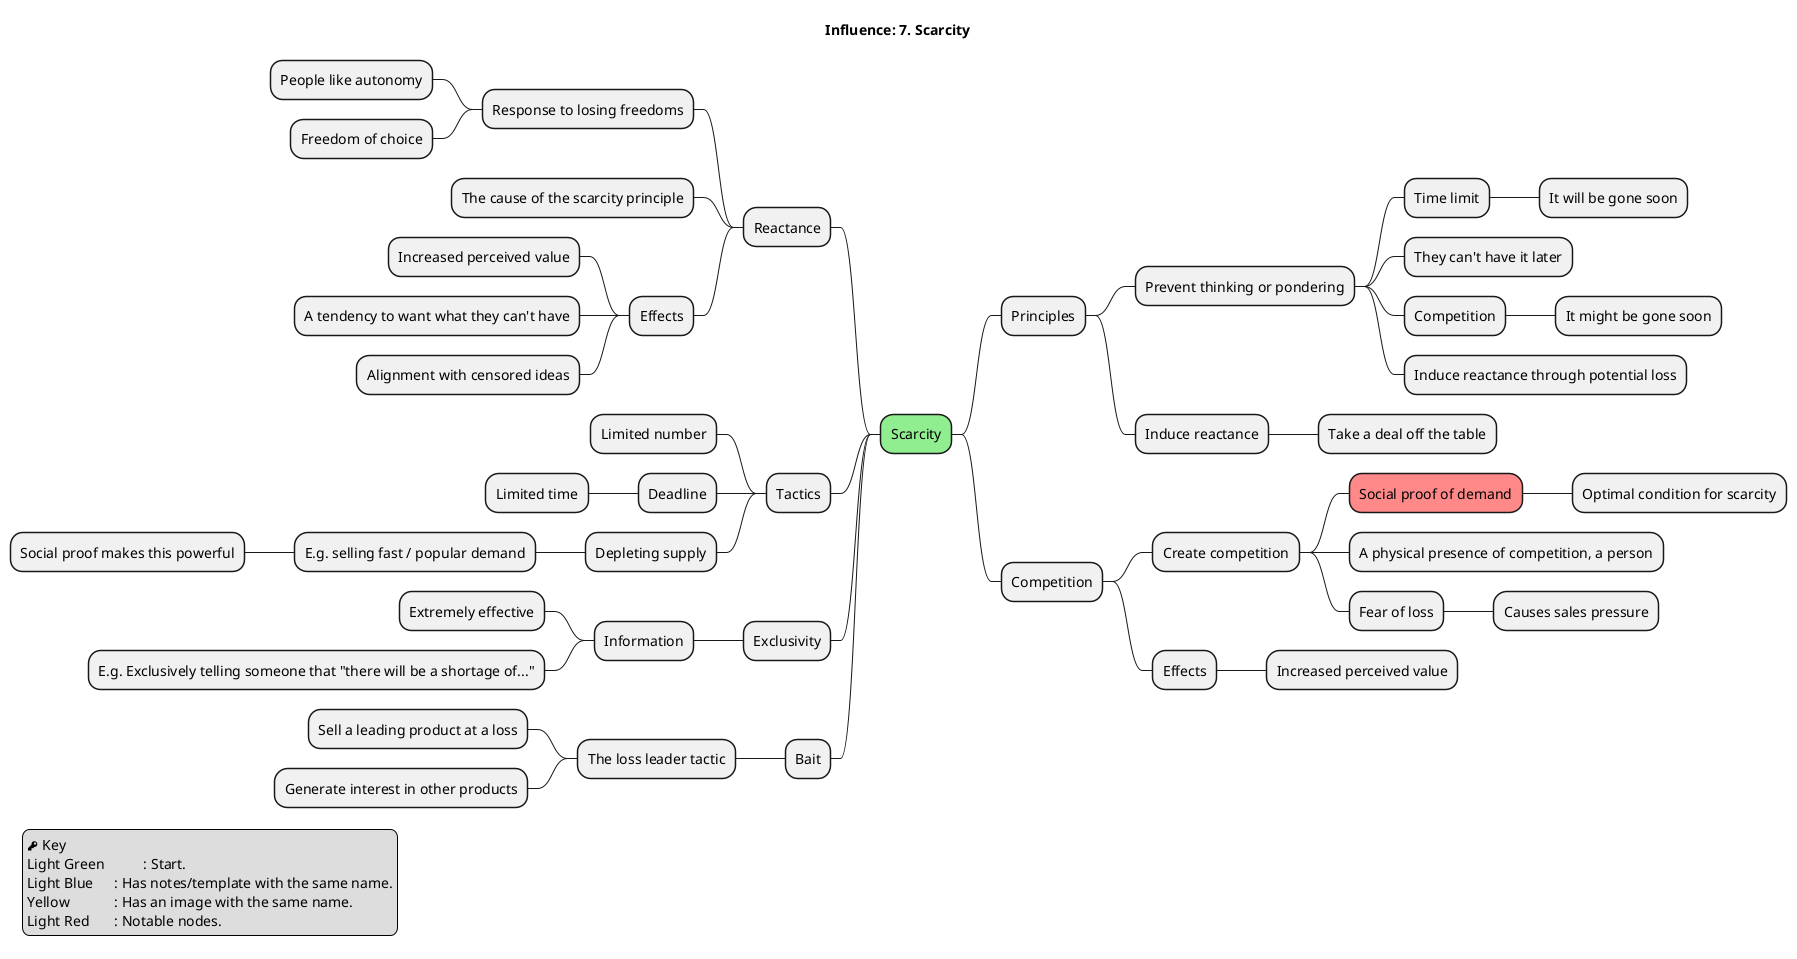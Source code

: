 @startmindmap
title Influence: 7. Scarcity

legend left
  <&key> Key
  Light Green   \t: Start.
  Light Blue    \t: Has notes/template with the same name.
  Yellow        \t: Has an image with the same name.
  Light Red     \t: Notable nodes.
endlegend


*[#lightgreen] Scarcity

** Principles
*** Prevent thinking or pondering
**** Time limit
***** It will be gone soon
**** They can't have it later
**** Competition
***** It might be gone soon
**** Induce reactance through potential loss
*** Induce reactance
**** Take a deal off the table

** Competition
*** Create competition
****[#F88] Social proof of demand
***** Optimal condition for scarcity
**** A physical presence of competition, a person
**** Fear of loss
***** Causes sales pressure
*** Effects
**** Increased perceived value

left side

** Reactance
*** Response to losing freedoms
**** People like autonomy
**** Freedom of choice
*** The cause of the scarcity principle
*** Effects
**** Increased perceived value
**** A tendency to want what they can't have
**** Alignment with censored ideas

** Tactics
*** Limited number
*** Deadline
**** Limited time
*** Depleting supply
**** E.g. selling fast / popular demand
*****  Social proof makes this powerful

** Exclusivity
*** Information
**** Extremely effective
**** E.g. Exclusively telling someone that "there will be a shortage of..."

** Bait
*** The loss leader tactic
**** Sell a leading product at a loss
**** Generate interest in other products

@endmindmap

